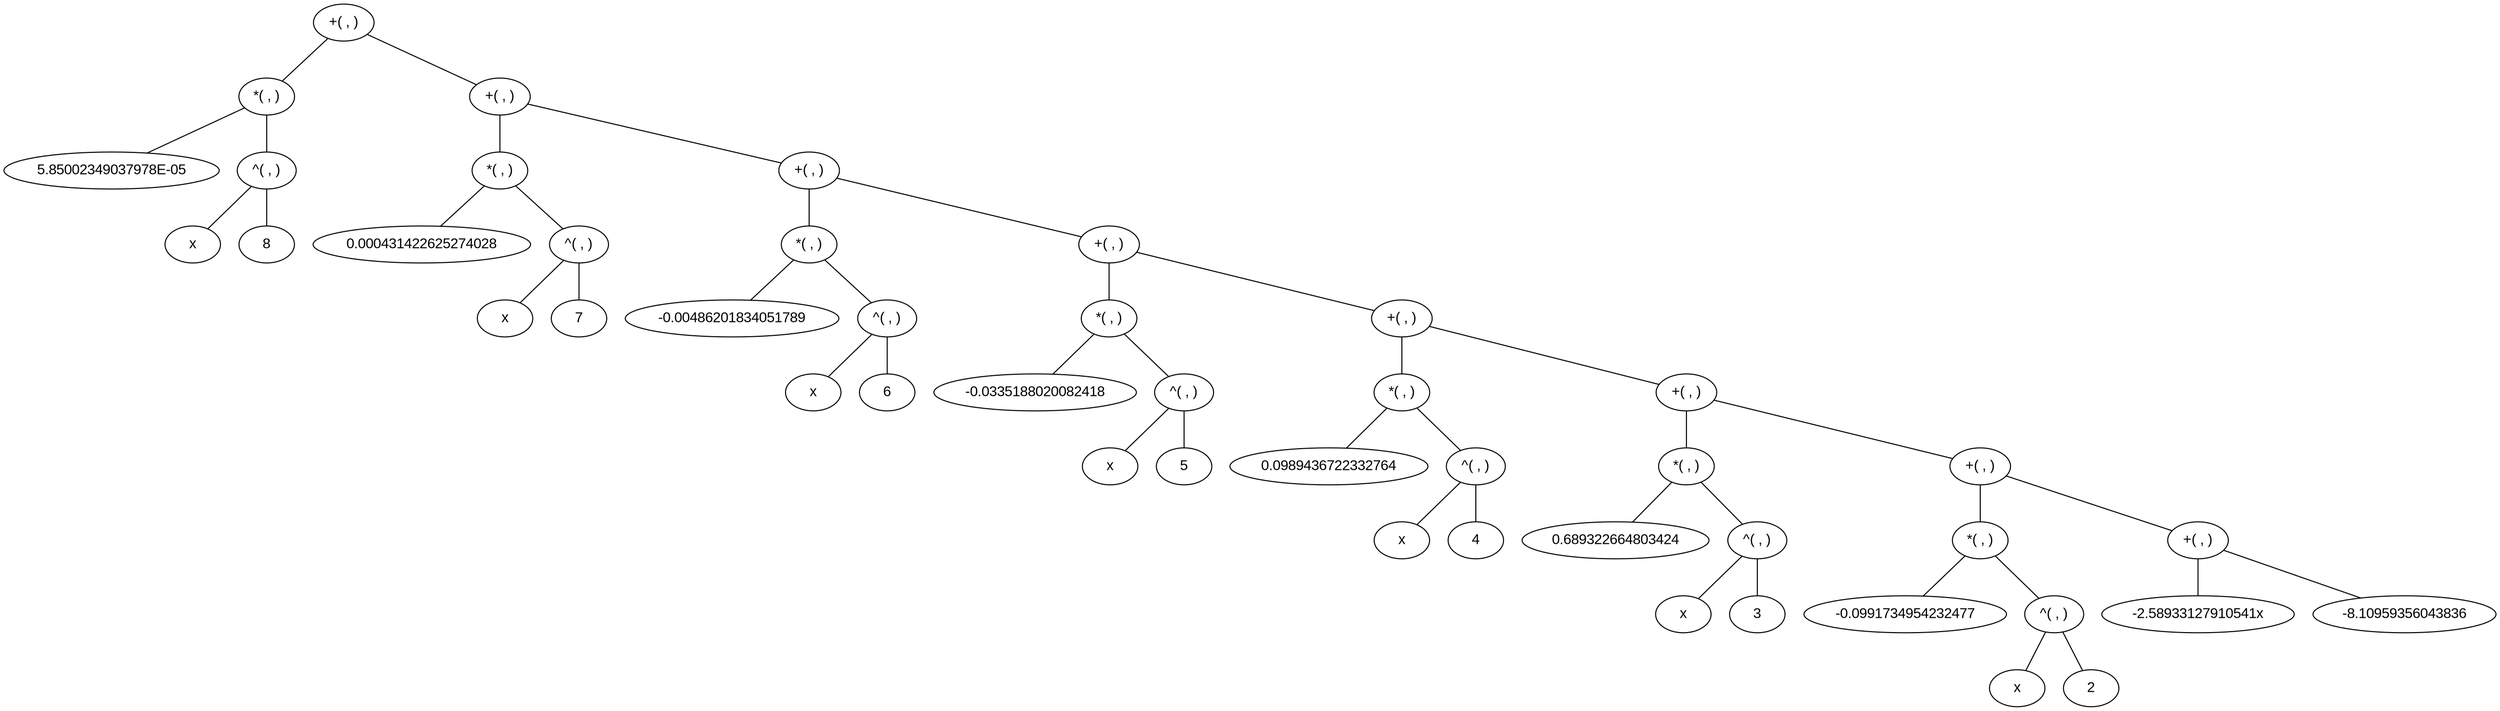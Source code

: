 graph calculus {
node [ fontname = "Arial" ]
node437 [ label = "+( , )" ]
node437 -- node439
node437 -- node443
node439 [ label = "*( , )" ]
node439 -- node440
node439 -- node438
node440 [ label = "5.85002349037978E-05" ]
node438 [ label = "^( , )" ]
node438 -- node441
node438 -- node442
node441 [ label = "x" ]
node442 [ label = "8" ]
node443 [ label = "+( , )" ]
node443 -- node445
node443 -- node449
node445 [ label = "*( , )" ]
node445 -- node446
node445 -- node444
node446 [ label = "0.000431422625274028" ]
node444 [ label = "^( , )" ]
node444 -- node447
node444 -- node448
node447 [ label = "x" ]
node448 [ label = "7" ]
node449 [ label = "+( , )" ]
node449 -- node451
node449 -- node455
node451 [ label = "*( , )" ]
node451 -- node452
node451 -- node450
node452 [ label = "-0.00486201834051789" ]
node450 [ label = "^( , )" ]
node450 -- node453
node450 -- node454
node453 [ label = "x" ]
node454 [ label = "6" ]
node455 [ label = "+( , )" ]
node455 -- node457
node455 -- node461
node457 [ label = "*( , )" ]
node457 -- node458
node457 -- node456
node458 [ label = "-0.0335188020082418" ]
node456 [ label = "^( , )" ]
node456 -- node459
node456 -- node460
node459 [ label = "x" ]
node460 [ label = "5" ]
node461 [ label = "+( , )" ]
node461 -- node463
node461 -- node467
node463 [ label = "*( , )" ]
node463 -- node464
node463 -- node462
node464 [ label = "0.0989436722332764" ]
node462 [ label = "^( , )" ]
node462 -- node465
node462 -- node466
node465 [ label = "x" ]
node466 [ label = "4" ]
node467 [ label = "+( , )" ]
node467 -- node469
node467 -- node473
node469 [ label = "*( , )" ]
node469 -- node470
node469 -- node468
node470 [ label = "0.689322664803424" ]
node468 [ label = "^( , )" ]
node468 -- node471
node468 -- node472
node471 [ label = "x" ]
node472 [ label = "3" ]
node473 [ label = "+( , )" ]
node473 -- node475
node473 -- node479
node475 [ label = "*( , )" ]
node475 -- node476
node475 -- node474
node476 [ label = "-0.0991734954232477" ]
node474 [ label = "^( , )" ]
node474 -- node477
node474 -- node478
node477 [ label = "x" ]
node478 [ label = "2" ]
node479 [ label = "+( , )" ]
node479 -- node490
node479 -- node492
node490 [ label = "-2.58933127910541x" ]
node492 [ label = "-8.10959356043836" ]
}
